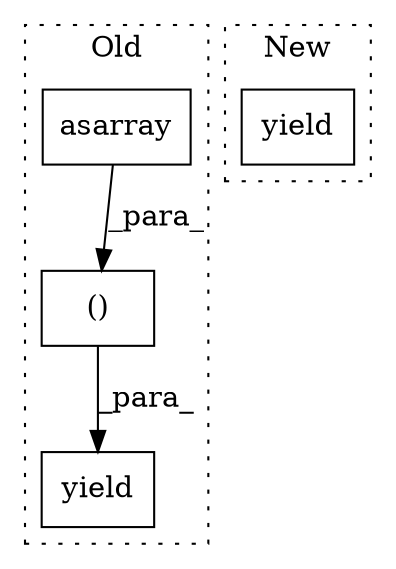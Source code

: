digraph G {
subgraph cluster0 {
1 [label="asarray" a="32" s="1891,1900" l="8,1" shape="box"];
3 [label="()" a="106" s="1848" l="53" shape="box"];
4 [label="yield" a="112" s="1832" l="16" shape="box"];
label = "Old";
style="dotted";
}
subgraph cluster1 {
2 [label="yield" a="112" s="1817" l="16" shape="box"];
label = "New";
style="dotted";
}
1 -> 3 [label="_para_"];
3 -> 4 [label="_para_"];
}